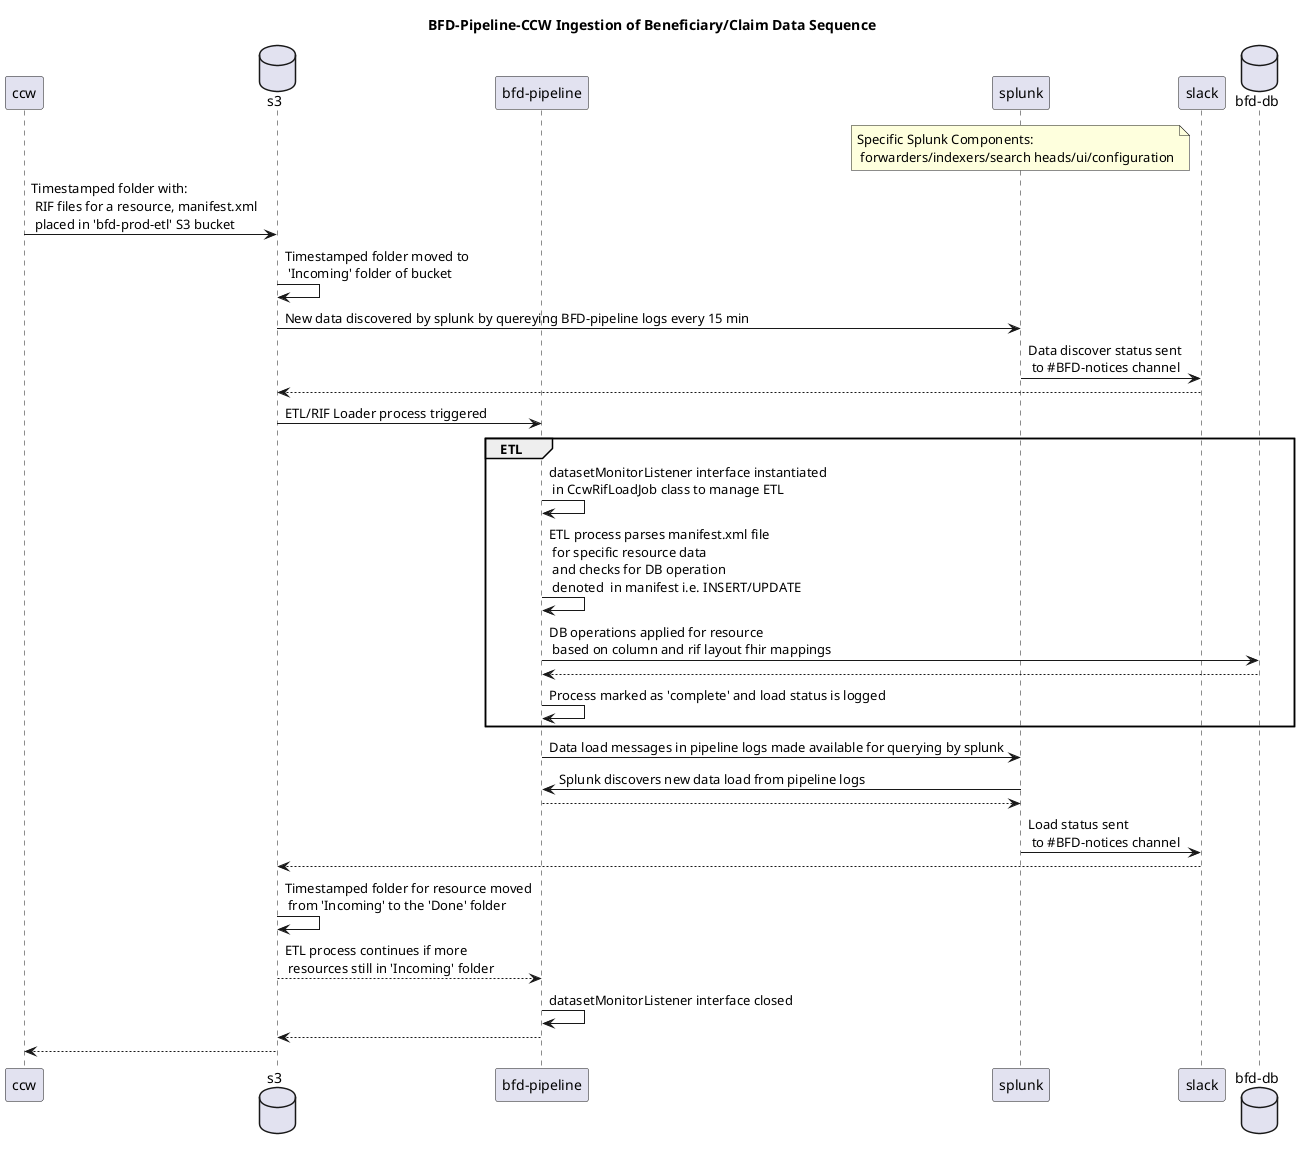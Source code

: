 @startuml
title BFD-Pipeline-CCW Ingestion of Beneficiary/Claim Data Sequence
participant ccw
database s3
participant "bfd-pipeline"
participant splunk
note over splunk: Specific Splunk Components: \n forwarders/indexers/search heads/ui/configuration
participant slack
database "bfd-db"
ccw -> s3: Timestamped folder with: \n RIF files for a resource, manifest.xml \n placed in 'bfd-prod-etl' S3 bucket  
s3 -> s3: Timestamped folder moved to \n 'Incoming' folder of bucket
s3 -> splunk: New data discovered by splunk by quereying BFD-pipeline logs every 15 min
splunk -> slack: Data discover status sent \n to #BFD-notices channel
slack --> s3
s3 -> "bfd-pipeline": ETL/RIF Loader process triggered 
group ETL
"bfd-pipeline" -> "bfd-pipeline": datasetMonitorListener interface instantiated \n in CcwRifLoadJob class to manage ETL
"bfd-pipeline" -> "bfd-pipeline": ETL process parses manifest.xml file \n for specific resource data \n and checks for DB operation \n denoted  in manifest i.e. INSERT/UPDATE
"bfd-pipeline" -> "bfd-db": DB operations applied for resource \n based on column and rif layout fhir mappings
"bfd-db" --> "bfd-pipeline"
"bfd-pipeline" -> "bfd-pipeline": Process marked as 'complete' and load status is logged
end
"bfd-pipeline" -> splunk: Data load messages in pipeline logs made available for querying by splunk
splunk -> "bfd-pipeline": Splunk discovers new data load from pipeline logs
"bfd-pipeline" --> splunk
splunk -> slack: Load status sent \n to #BFD-notices channel
slack --> s3
s3 -> s3: Timestamped folder for resource moved \n from 'Incoming' to the 'Done' folder
s3 --> "bfd-pipeline": ETL process continues if more \n resources still in 'Incoming' folder
"bfd-pipeline" -> "bfd-pipeline": datasetMonitorListener interface closed
"bfd-pipeline" --> s3
s3--> ccw
@enduml
